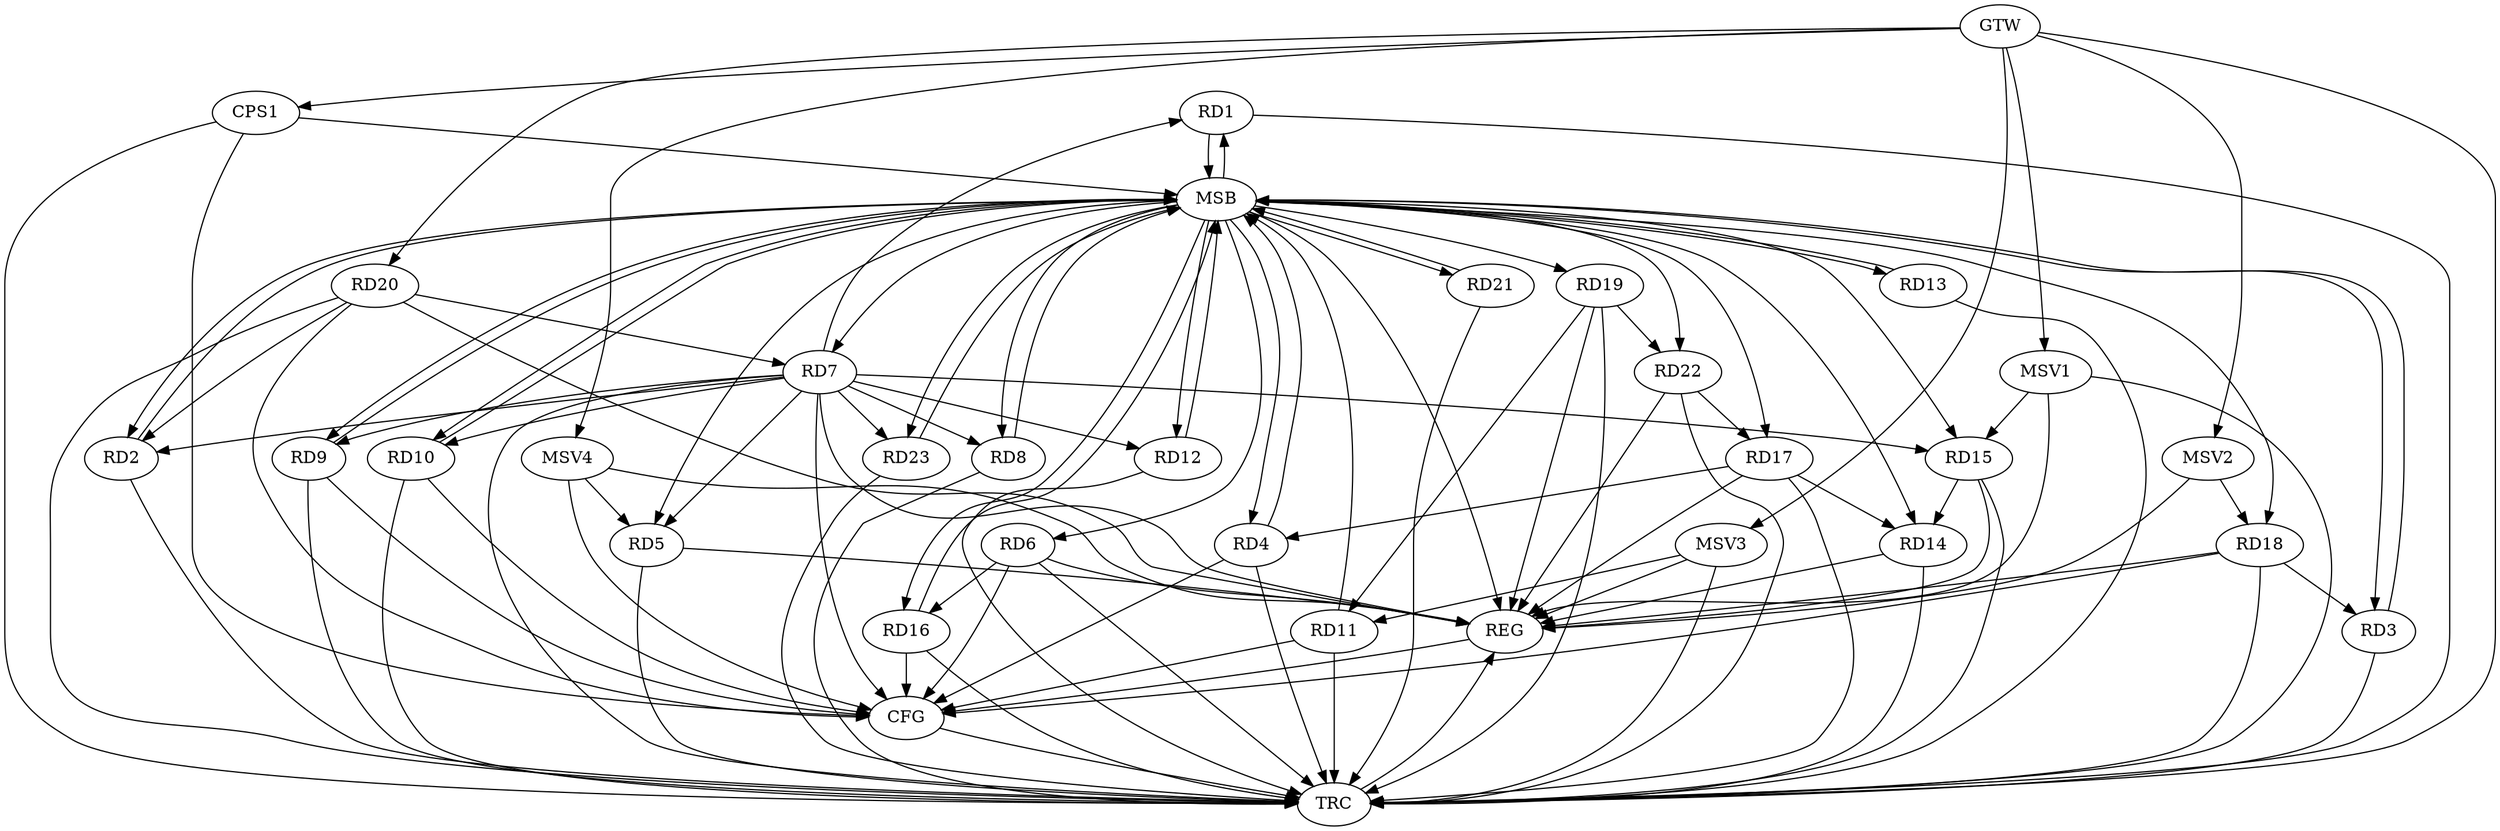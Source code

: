 strict digraph G {
  RD1 [ label="RD1" ];
  RD2 [ label="RD2" ];
  RD3 [ label="RD3" ];
  RD4 [ label="RD4" ];
  RD5 [ label="RD5" ];
  RD6 [ label="RD6" ];
  RD7 [ label="RD7" ];
  RD8 [ label="RD8" ];
  RD9 [ label="RD9" ];
  RD10 [ label="RD10" ];
  RD11 [ label="RD11" ];
  RD12 [ label="RD12" ];
  RD13 [ label="RD13" ];
  RD14 [ label="RD14" ];
  RD15 [ label="RD15" ];
  RD16 [ label="RD16" ];
  RD17 [ label="RD17" ];
  RD18 [ label="RD18" ];
  RD19 [ label="RD19" ];
  RD20 [ label="RD20" ];
  RD21 [ label="RD21" ];
  RD22 [ label="RD22" ];
  RD23 [ label="RD23" ];
  CPS1 [ label="CPS1" ];
  GTW [ label="GTW" ];
  REG [ label="REG" ];
  MSB [ label="MSB" ];
  CFG [ label="CFG" ];
  TRC [ label="TRC" ];
  MSV1 [ label="MSV1" ];
  MSV2 [ label="MSV2" ];
  MSV3 [ label="MSV3" ];
  MSV4 [ label="MSV4" ];
  RD7 -> RD2;
  RD20 -> RD2;
  RD18 -> RD3;
  RD17 -> RD4;
  RD7 -> RD5;
  RD6 -> RD16;
  RD7 -> RD8;
  RD7 -> RD10;
  RD20 -> RD7;
  RD19 -> RD11;
  RD15 -> RD14;
  RD17 -> RD14;
  RD22 -> RD17;
  RD19 -> RD22;
  GTW -> RD20;
  GTW -> CPS1;
  RD5 -> REG;
  RD6 -> REG;
  RD7 -> REG;
  RD14 -> REG;
  RD15 -> REG;
  RD17 -> REG;
  RD18 -> REG;
  RD19 -> REG;
  RD20 -> REG;
  RD22 -> REG;
  RD1 -> MSB;
  MSB -> RD4;
  MSB -> REG;
  RD2 -> MSB;
  MSB -> RD3;
  MSB -> RD8;
  RD3 -> MSB;
  MSB -> RD14;
  MSB -> RD15;
  RD4 -> MSB;
  MSB -> RD1;
  MSB -> RD2;
  MSB -> RD9;
  MSB -> RD18;
  RD8 -> MSB;
  MSB -> RD7;
  MSB -> RD21;
  RD9 -> MSB;
  RD10 -> MSB;
  MSB -> RD6;
  MSB -> RD16;
  RD11 -> MSB;
  MSB -> RD10;
  RD12 -> MSB;
  MSB -> RD13;
  RD13 -> MSB;
  RD16 -> MSB;
  MSB -> RD17;
  MSB -> RD22;
  RD21 -> MSB;
  MSB -> RD19;
  MSB -> RD23;
  RD23 -> MSB;
  MSB -> RD12;
  CPS1 -> MSB;
  MSB -> RD5;
  RD6 -> CFG;
  RD10 -> CFG;
  RD16 -> CFG;
  RD11 -> CFG;
  RD18 -> CFG;
  RD9 -> CFG;
  RD4 -> CFG;
  CPS1 -> CFG;
  RD7 -> CFG;
  RD20 -> CFG;
  REG -> CFG;
  RD1 -> TRC;
  RD2 -> TRC;
  RD3 -> TRC;
  RD4 -> TRC;
  RD5 -> TRC;
  RD6 -> TRC;
  RD7 -> TRC;
  RD8 -> TRC;
  RD9 -> TRC;
  RD10 -> TRC;
  RD11 -> TRC;
  RD12 -> TRC;
  RD13 -> TRC;
  RD14 -> TRC;
  RD15 -> TRC;
  RD16 -> TRC;
  RD17 -> TRC;
  RD18 -> TRC;
  RD19 -> TRC;
  RD20 -> TRC;
  RD21 -> TRC;
  RD22 -> TRC;
  RD23 -> TRC;
  CPS1 -> TRC;
  GTW -> TRC;
  CFG -> TRC;
  TRC -> REG;
  RD7 -> RD15;
  RD7 -> RD23;
  RD7 -> RD12;
  RD7 -> RD1;
  RD7 -> RD9;
  MSV1 -> RD15;
  GTW -> MSV1;
  MSV1 -> REG;
  MSV1 -> TRC;
  MSV2 -> RD18;
  GTW -> MSV2;
  MSV2 -> REG;
  MSV3 -> RD11;
  GTW -> MSV3;
  MSV3 -> REG;
  MSV3 -> TRC;
  MSV4 -> RD5;
  GTW -> MSV4;
  MSV4 -> REG;
  MSV4 -> CFG;
}
